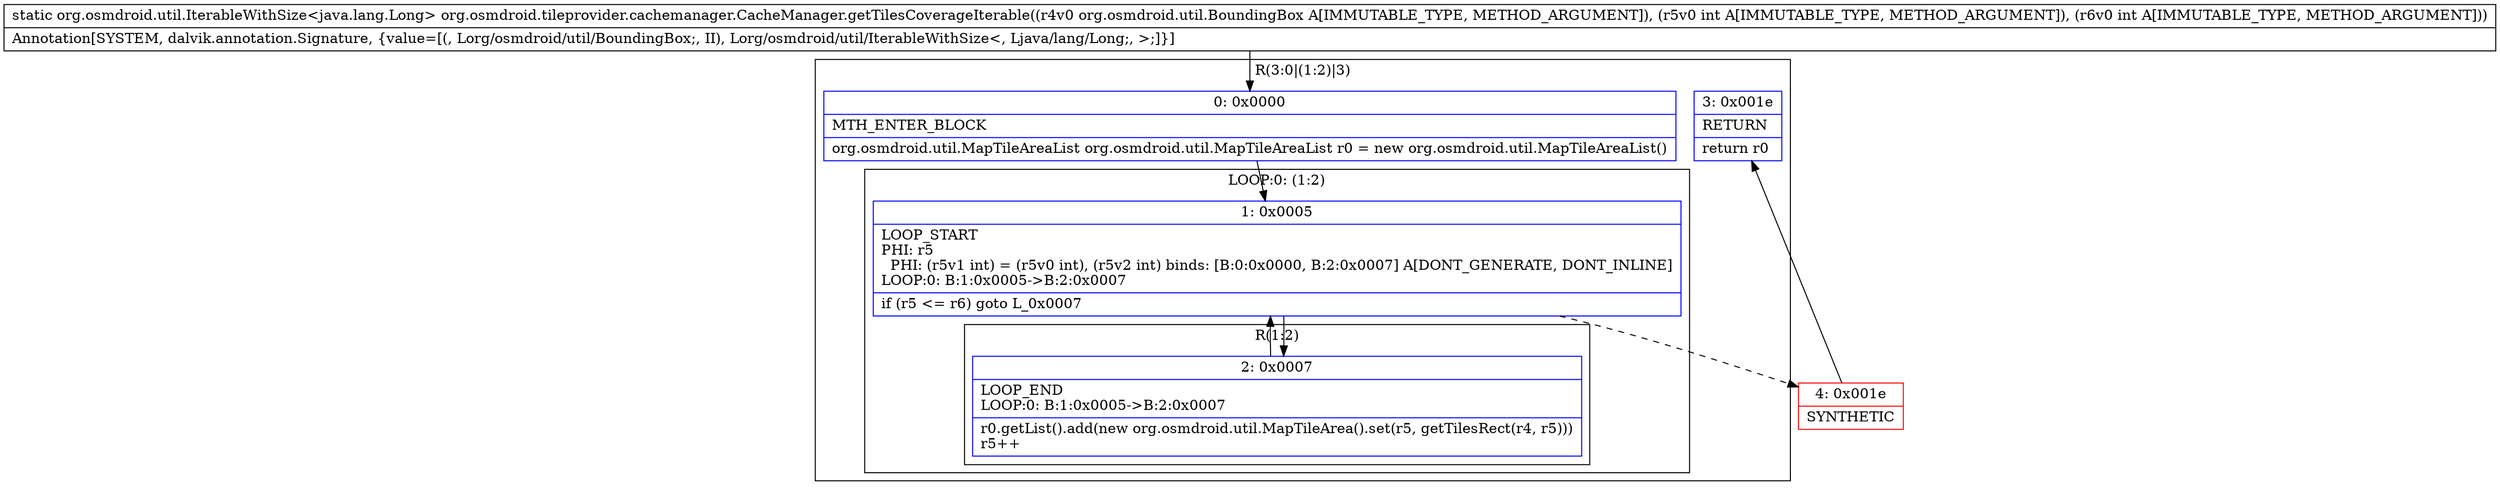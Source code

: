 digraph "CFG fororg.osmdroid.tileprovider.cachemanager.CacheManager.getTilesCoverageIterable(Lorg\/osmdroid\/util\/BoundingBox;II)Lorg\/osmdroid\/util\/IterableWithSize;" {
subgraph cluster_Region_1863459049 {
label = "R(3:0|(1:2)|3)";
node [shape=record,color=blue];
Node_0 [shape=record,label="{0\:\ 0x0000|MTH_ENTER_BLOCK\l|org.osmdroid.util.MapTileAreaList org.osmdroid.util.MapTileAreaList r0 = new org.osmdroid.util.MapTileAreaList()\l}"];
subgraph cluster_LoopRegion_43088354 {
label = "LOOP:0: (1:2)";
node [shape=record,color=blue];
Node_1 [shape=record,label="{1\:\ 0x0005|LOOP_START\lPHI: r5 \l  PHI: (r5v1 int) = (r5v0 int), (r5v2 int) binds: [B:0:0x0000, B:2:0x0007] A[DONT_GENERATE, DONT_INLINE]\lLOOP:0: B:1:0x0005\-\>B:2:0x0007\l|if (r5 \<= r6) goto L_0x0007\l}"];
subgraph cluster_Region_59062377 {
label = "R(1:2)";
node [shape=record,color=blue];
Node_2 [shape=record,label="{2\:\ 0x0007|LOOP_END\lLOOP:0: B:1:0x0005\-\>B:2:0x0007\l|r0.getList().add(new org.osmdroid.util.MapTileArea().set(r5, getTilesRect(r4, r5)))\lr5++\l}"];
}
}
Node_3 [shape=record,label="{3\:\ 0x001e|RETURN\l|return r0\l}"];
}
Node_4 [shape=record,color=red,label="{4\:\ 0x001e|SYNTHETIC\l}"];
MethodNode[shape=record,label="{static org.osmdroid.util.IterableWithSize\<java.lang.Long\> org.osmdroid.tileprovider.cachemanager.CacheManager.getTilesCoverageIterable((r4v0 org.osmdroid.util.BoundingBox A[IMMUTABLE_TYPE, METHOD_ARGUMENT]), (r5v0 int A[IMMUTABLE_TYPE, METHOD_ARGUMENT]), (r6v0 int A[IMMUTABLE_TYPE, METHOD_ARGUMENT]))  | Annotation[SYSTEM, dalvik.annotation.Signature, \{value=[(, Lorg\/osmdroid\/util\/BoundingBox;, II), Lorg\/osmdroid\/util\/IterableWithSize\<, Ljava\/lang\/Long;, \>;]\}]\l}"];
MethodNode -> Node_0;
Node_0 -> Node_1;
Node_1 -> Node_2;
Node_1 -> Node_4[style=dashed];
Node_2 -> Node_1;
Node_4 -> Node_3;
}

